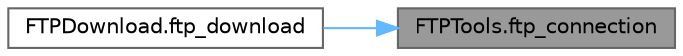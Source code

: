 digraph "FTPTools.ftp_connection"
{
 // LATEX_PDF_SIZE
  bgcolor="transparent";
  edge [fontname=Helvetica,fontsize=10,labelfontname=Helvetica,labelfontsize=10];
  node [fontname=Helvetica,fontsize=10,shape=box,height=0.2,width=0.4];
  rankdir="RL";
  Node1 [id="Node000001",label="FTPTools.ftp_connection",height=0.2,width=0.4,color="gray40", fillcolor="grey60", style="filled", fontcolor="black",tooltip=" "];
  Node1 -> Node2 [id="edge2_Node000001_Node000002",dir="back",color="steelblue1",style="solid",tooltip=" "];
  Node2 [id="Node000002",label="FTPDownload.ftp_download",height=0.2,width=0.4,color="grey40", fillcolor="white", style="filled",URL="$namespace_f_t_p_download.html#a7219592285bb678c5b00e067e6741bf6",tooltip=" "];
}
